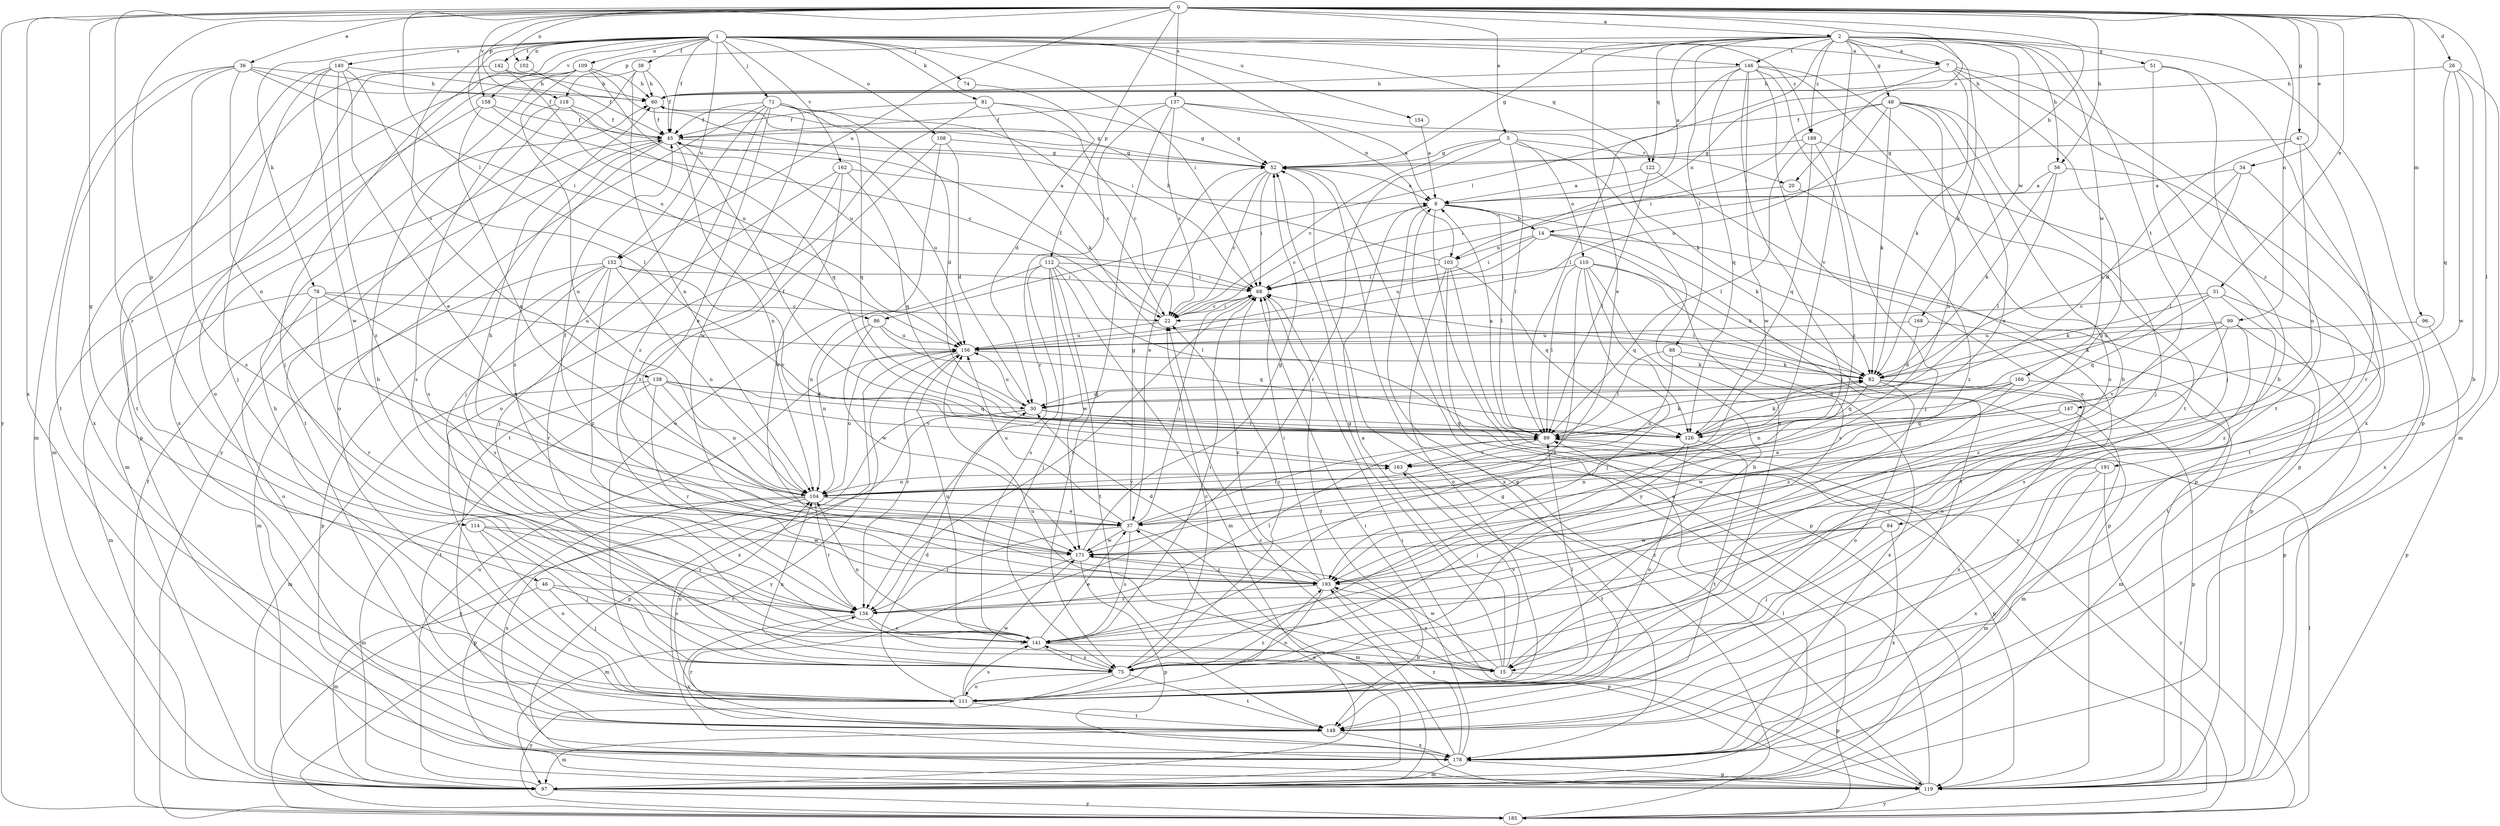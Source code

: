 strict digraph  {
0;
1;
2;
5;
7;
8;
14;
15;
20;
22;
26;
30;
31;
34;
36;
37;
38;
45;
46;
47;
48;
51;
52;
56;
60;
68;
71;
74;
75;
78;
81;
82;
84;
86;
88;
89;
96;
97;
99;
102;
103;
104;
108;
109;
110;
111;
112;
114;
118;
119;
122;
126;
134;
137;
138;
140;
141;
142;
146;
147;
148;
152;
154;
156;
158;
162;
163;
166;
168;
171;
178;
185;
189;
191;
193;
0 -> 2  [label=a];
0 -> 5  [label=a];
0 -> 14  [label=b];
0 -> 20  [label=c];
0 -> 26  [label=d];
0 -> 31  [label=e];
0 -> 34  [label=e];
0 -> 36  [label=e];
0 -> 46  [label=g];
0 -> 47  [label=g];
0 -> 56  [label=h];
0 -> 84  [label=l];
0 -> 86  [label=l];
0 -> 96  [label=m];
0 -> 99  [label=n];
0 -> 102  [label=n];
0 -> 112  [label=p];
0 -> 114  [label=p];
0 -> 118  [label=p];
0 -> 134  [label=r];
0 -> 137  [label=s];
0 -> 152  [label=u];
0 -> 158  [label=v];
0 -> 178  [label=x];
0 -> 185  [label=y];
1 -> 7  [label=a];
1 -> 38  [label=f];
1 -> 45  [label=f];
1 -> 68  [label=i];
1 -> 71  [label=j];
1 -> 74  [label=j];
1 -> 75  [label=j];
1 -> 78  [label=k];
1 -> 81  [label=k];
1 -> 102  [label=n];
1 -> 103  [label=n];
1 -> 108  [label=o];
1 -> 109  [label=o];
1 -> 122  [label=q];
1 -> 138  [label=s];
1 -> 140  [label=s];
1 -> 142  [label=t];
1 -> 146  [label=t];
1 -> 152  [label=u];
1 -> 154  [label=u];
1 -> 156  [label=u];
1 -> 158  [label=v];
1 -> 162  [label=v];
1 -> 189  [label=z];
2 -> 7  [label=a];
2 -> 8  [label=a];
2 -> 37  [label=e];
2 -> 48  [label=g];
2 -> 51  [label=g];
2 -> 52  [label=g];
2 -> 56  [label=h];
2 -> 82  [label=k];
2 -> 86  [label=l];
2 -> 88  [label=l];
2 -> 118  [label=p];
2 -> 119  [label=p];
2 -> 122  [label=q];
2 -> 146  [label=t];
2 -> 147  [label=t];
2 -> 163  [label=v];
2 -> 166  [label=w];
2 -> 168  [label=w];
2 -> 189  [label=z];
5 -> 20  [label=c];
5 -> 22  [label=c];
5 -> 52  [label=g];
5 -> 89  [label=l];
5 -> 110  [label=o];
5 -> 111  [label=o];
5 -> 134  [label=r];
7 -> 60  [label=h];
7 -> 82  [label=k];
7 -> 103  [label=n];
7 -> 148  [label=t];
7 -> 191  [label=z];
7 -> 193  [label=z];
8 -> 14  [label=b];
8 -> 22  [label=c];
8 -> 82  [label=k];
8 -> 89  [label=l];
8 -> 178  [label=x];
8 -> 185  [label=y];
14 -> 68  [label=i];
14 -> 103  [label=n];
14 -> 119  [label=p];
14 -> 141  [label=s];
14 -> 148  [label=t];
14 -> 156  [label=u];
15 -> 8  [label=a];
15 -> 52  [label=g];
15 -> 119  [label=p];
15 -> 156  [label=u];
15 -> 163  [label=v];
15 -> 171  [label=w];
15 -> 193  [label=z];
20 -> 68  [label=i];
20 -> 193  [label=z];
22 -> 45  [label=f];
22 -> 68  [label=i];
22 -> 156  [label=u];
26 -> 15  [label=b];
26 -> 60  [label=h];
26 -> 97  [label=m];
26 -> 126  [label=q];
26 -> 171  [label=w];
30 -> 89  [label=l];
30 -> 119  [label=p];
30 -> 126  [label=q];
30 -> 156  [label=u];
30 -> 185  [label=y];
31 -> 22  [label=c];
31 -> 82  [label=k];
31 -> 126  [label=q];
31 -> 148  [label=t];
31 -> 193  [label=z];
34 -> 8  [label=a];
34 -> 82  [label=k];
34 -> 89  [label=l];
34 -> 178  [label=x];
36 -> 45  [label=f];
36 -> 60  [label=h];
36 -> 68  [label=i];
36 -> 97  [label=m];
36 -> 104  [label=n];
36 -> 141  [label=s];
36 -> 148  [label=t];
37 -> 45  [label=f];
37 -> 52  [label=g];
37 -> 68  [label=i];
37 -> 89  [label=l];
37 -> 97  [label=m];
37 -> 134  [label=r];
37 -> 141  [label=s];
37 -> 156  [label=u];
37 -> 171  [label=w];
38 -> 45  [label=f];
38 -> 60  [label=h];
38 -> 104  [label=n];
38 -> 111  [label=o];
38 -> 185  [label=y];
45 -> 52  [label=g];
45 -> 97  [label=m];
45 -> 104  [label=n];
45 -> 141  [label=s];
45 -> 156  [label=u];
45 -> 193  [label=z];
46 -> 75  [label=j];
46 -> 97  [label=m];
46 -> 134  [label=r];
46 -> 141  [label=s];
47 -> 30  [label=d];
47 -> 52  [label=g];
47 -> 104  [label=n];
47 -> 134  [label=r];
48 -> 37  [label=e];
48 -> 45  [label=f];
48 -> 68  [label=i];
48 -> 75  [label=j];
48 -> 82  [label=k];
48 -> 104  [label=n];
48 -> 141  [label=s];
48 -> 156  [label=u];
51 -> 15  [label=b];
51 -> 60  [label=h];
51 -> 75  [label=j];
51 -> 178  [label=x];
52 -> 8  [label=a];
52 -> 22  [label=c];
52 -> 37  [label=e];
52 -> 68  [label=i];
52 -> 185  [label=y];
56 -> 8  [label=a];
56 -> 82  [label=k];
56 -> 89  [label=l];
56 -> 148  [label=t];
60 -> 45  [label=f];
60 -> 52  [label=g];
68 -> 22  [label=c];
68 -> 134  [label=r];
68 -> 148  [label=t];
71 -> 22  [label=c];
71 -> 30  [label=d];
71 -> 37  [label=e];
71 -> 45  [label=f];
71 -> 75  [label=j];
71 -> 111  [label=o];
71 -> 126  [label=q];
71 -> 171  [label=w];
71 -> 193  [label=z];
74 -> 30  [label=d];
75 -> 22  [label=c];
75 -> 68  [label=i];
75 -> 104  [label=n];
75 -> 111  [label=o];
75 -> 141  [label=s];
75 -> 148  [label=t];
75 -> 185  [label=y];
78 -> 22  [label=c];
78 -> 97  [label=m];
78 -> 104  [label=n];
78 -> 111  [label=o];
78 -> 134  [label=r];
78 -> 156  [label=u];
81 -> 22  [label=c];
81 -> 45  [label=f];
81 -> 52  [label=g];
81 -> 82  [label=k];
81 -> 111  [label=o];
82 -> 30  [label=d];
82 -> 68  [label=i];
82 -> 104  [label=n];
82 -> 111  [label=o];
82 -> 119  [label=p];
82 -> 178  [label=x];
84 -> 75  [label=j];
84 -> 171  [label=w];
84 -> 178  [label=x];
84 -> 193  [label=z];
86 -> 104  [label=n];
86 -> 126  [label=q];
86 -> 156  [label=u];
86 -> 171  [label=w];
88 -> 82  [label=k];
88 -> 89  [label=l];
88 -> 104  [label=n];
88 -> 178  [label=x];
89 -> 8  [label=a];
89 -> 45  [label=f];
89 -> 82  [label=k];
89 -> 119  [label=p];
89 -> 163  [label=v];
96 -> 119  [label=p];
96 -> 156  [label=u];
97 -> 37  [label=e];
97 -> 89  [label=l];
97 -> 156  [label=u];
97 -> 185  [label=y];
99 -> 82  [label=k];
99 -> 119  [label=p];
99 -> 141  [label=s];
99 -> 156  [label=u];
99 -> 163  [label=v];
99 -> 193  [label=z];
102 -> 45  [label=f];
103 -> 60  [label=h];
103 -> 68  [label=i];
103 -> 111  [label=o];
103 -> 119  [label=p];
103 -> 126  [label=q];
103 -> 185  [label=y];
104 -> 37  [label=e];
104 -> 97  [label=m];
104 -> 119  [label=p];
104 -> 134  [label=r];
104 -> 156  [label=u];
104 -> 163  [label=v];
104 -> 178  [label=x];
108 -> 30  [label=d];
108 -> 52  [label=g];
108 -> 111  [label=o];
108 -> 148  [label=t];
109 -> 15  [label=b];
109 -> 60  [label=h];
109 -> 68  [label=i];
109 -> 104  [label=n];
109 -> 119  [label=p];
109 -> 156  [label=u];
109 -> 178  [label=x];
110 -> 15  [label=b];
110 -> 68  [label=i];
110 -> 75  [label=j];
110 -> 82  [label=k];
110 -> 89  [label=l];
110 -> 119  [label=p];
110 -> 126  [label=q];
110 -> 141  [label=s];
111 -> 30  [label=d];
111 -> 60  [label=h];
111 -> 89  [label=l];
111 -> 104  [label=n];
111 -> 141  [label=s];
111 -> 148  [label=t];
111 -> 171  [label=w];
111 -> 193  [label=z];
112 -> 68  [label=i];
112 -> 75  [label=j];
112 -> 89  [label=l];
112 -> 97  [label=m];
112 -> 104  [label=n];
112 -> 141  [label=s];
112 -> 148  [label=t];
112 -> 171  [label=w];
114 -> 75  [label=j];
114 -> 111  [label=o];
114 -> 134  [label=r];
114 -> 171  [label=w];
118 -> 45  [label=f];
118 -> 126  [label=q];
118 -> 141  [label=s];
118 -> 148  [label=t];
119 -> 8  [label=a];
119 -> 52  [label=g];
119 -> 68  [label=i];
119 -> 185  [label=y];
122 -> 8  [label=a];
122 -> 89  [label=l];
122 -> 119  [label=p];
126 -> 75  [label=j];
126 -> 82  [label=k];
126 -> 111  [label=o];
126 -> 148  [label=t];
134 -> 15  [label=b];
134 -> 89  [label=l];
134 -> 141  [label=s];
134 -> 178  [label=x];
137 -> 8  [label=a];
137 -> 22  [label=c];
137 -> 45  [label=f];
137 -> 52  [label=g];
137 -> 75  [label=j];
137 -> 82  [label=k];
137 -> 134  [label=r];
138 -> 30  [label=d];
138 -> 97  [label=m];
138 -> 104  [label=n];
138 -> 126  [label=q];
138 -> 134  [label=r];
138 -> 148  [label=t];
138 -> 163  [label=v];
140 -> 37  [label=e];
140 -> 60  [label=h];
140 -> 75  [label=j];
140 -> 89  [label=l];
140 -> 148  [label=t];
140 -> 171  [label=w];
140 -> 193  [label=z];
141 -> 15  [label=b];
141 -> 37  [label=e];
141 -> 68  [label=i];
141 -> 75  [label=j];
141 -> 104  [label=n];
141 -> 156  [label=u];
142 -> 60  [label=h];
142 -> 156  [label=u];
142 -> 178  [label=x];
146 -> 15  [label=b];
146 -> 60  [label=h];
146 -> 75  [label=j];
146 -> 89  [label=l];
146 -> 111  [label=o];
146 -> 126  [label=q];
146 -> 148  [label=t];
146 -> 171  [label=w];
146 -> 193  [label=z];
147 -> 97  [label=m];
147 -> 126  [label=q];
147 -> 171  [label=w];
148 -> 97  [label=m];
148 -> 134  [label=r];
148 -> 178  [label=x];
152 -> 68  [label=i];
152 -> 97  [label=m];
152 -> 104  [label=n];
152 -> 119  [label=p];
152 -> 134  [label=r];
152 -> 141  [label=s];
152 -> 163  [label=v];
152 -> 193  [label=z];
154 -> 8  [label=a];
156 -> 82  [label=k];
156 -> 134  [label=r];
156 -> 178  [label=x];
156 -> 185  [label=y];
158 -> 22  [label=c];
158 -> 45  [label=f];
158 -> 97  [label=m];
158 -> 104  [label=n];
162 -> 8  [label=a];
162 -> 75  [label=j];
162 -> 126  [label=q];
162 -> 171  [label=w];
162 -> 193  [label=z];
163 -> 104  [label=n];
163 -> 148  [label=t];
166 -> 30  [label=d];
166 -> 37  [label=e];
166 -> 97  [label=m];
166 -> 126  [label=q];
166 -> 193  [label=z];
168 -> 30  [label=d];
168 -> 111  [label=o];
168 -> 156  [label=u];
171 -> 52  [label=g];
171 -> 60  [label=h];
171 -> 97  [label=m];
171 -> 119  [label=p];
171 -> 193  [label=z];
178 -> 22  [label=c];
178 -> 68  [label=i];
178 -> 97  [label=m];
178 -> 119  [label=p];
178 -> 193  [label=z];
185 -> 45  [label=f];
185 -> 52  [label=g];
185 -> 89  [label=l];
189 -> 52  [label=g];
189 -> 75  [label=j];
189 -> 89  [label=l];
189 -> 119  [label=p];
189 -> 126  [label=q];
191 -> 97  [label=m];
191 -> 104  [label=n];
191 -> 178  [label=x];
191 -> 185  [label=y];
193 -> 22  [label=c];
193 -> 30  [label=d];
193 -> 68  [label=i];
193 -> 111  [label=o];
193 -> 119  [label=p];
193 -> 134  [label=r];
}
